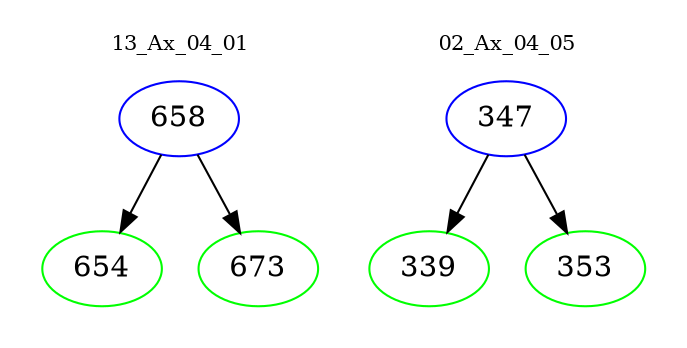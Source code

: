 digraph{
subgraph cluster_0 {
color = white
label = "13_Ax_04_01";
fontsize=10;
T0_658 [label="658", color="blue"]
T0_658 -> T0_654 [color="black"]
T0_654 [label="654", color="green"]
T0_658 -> T0_673 [color="black"]
T0_673 [label="673", color="green"]
}
subgraph cluster_1 {
color = white
label = "02_Ax_04_05";
fontsize=10;
T1_347 [label="347", color="blue"]
T1_347 -> T1_339 [color="black"]
T1_339 [label="339", color="green"]
T1_347 -> T1_353 [color="black"]
T1_353 [label="353", color="green"]
}
}
